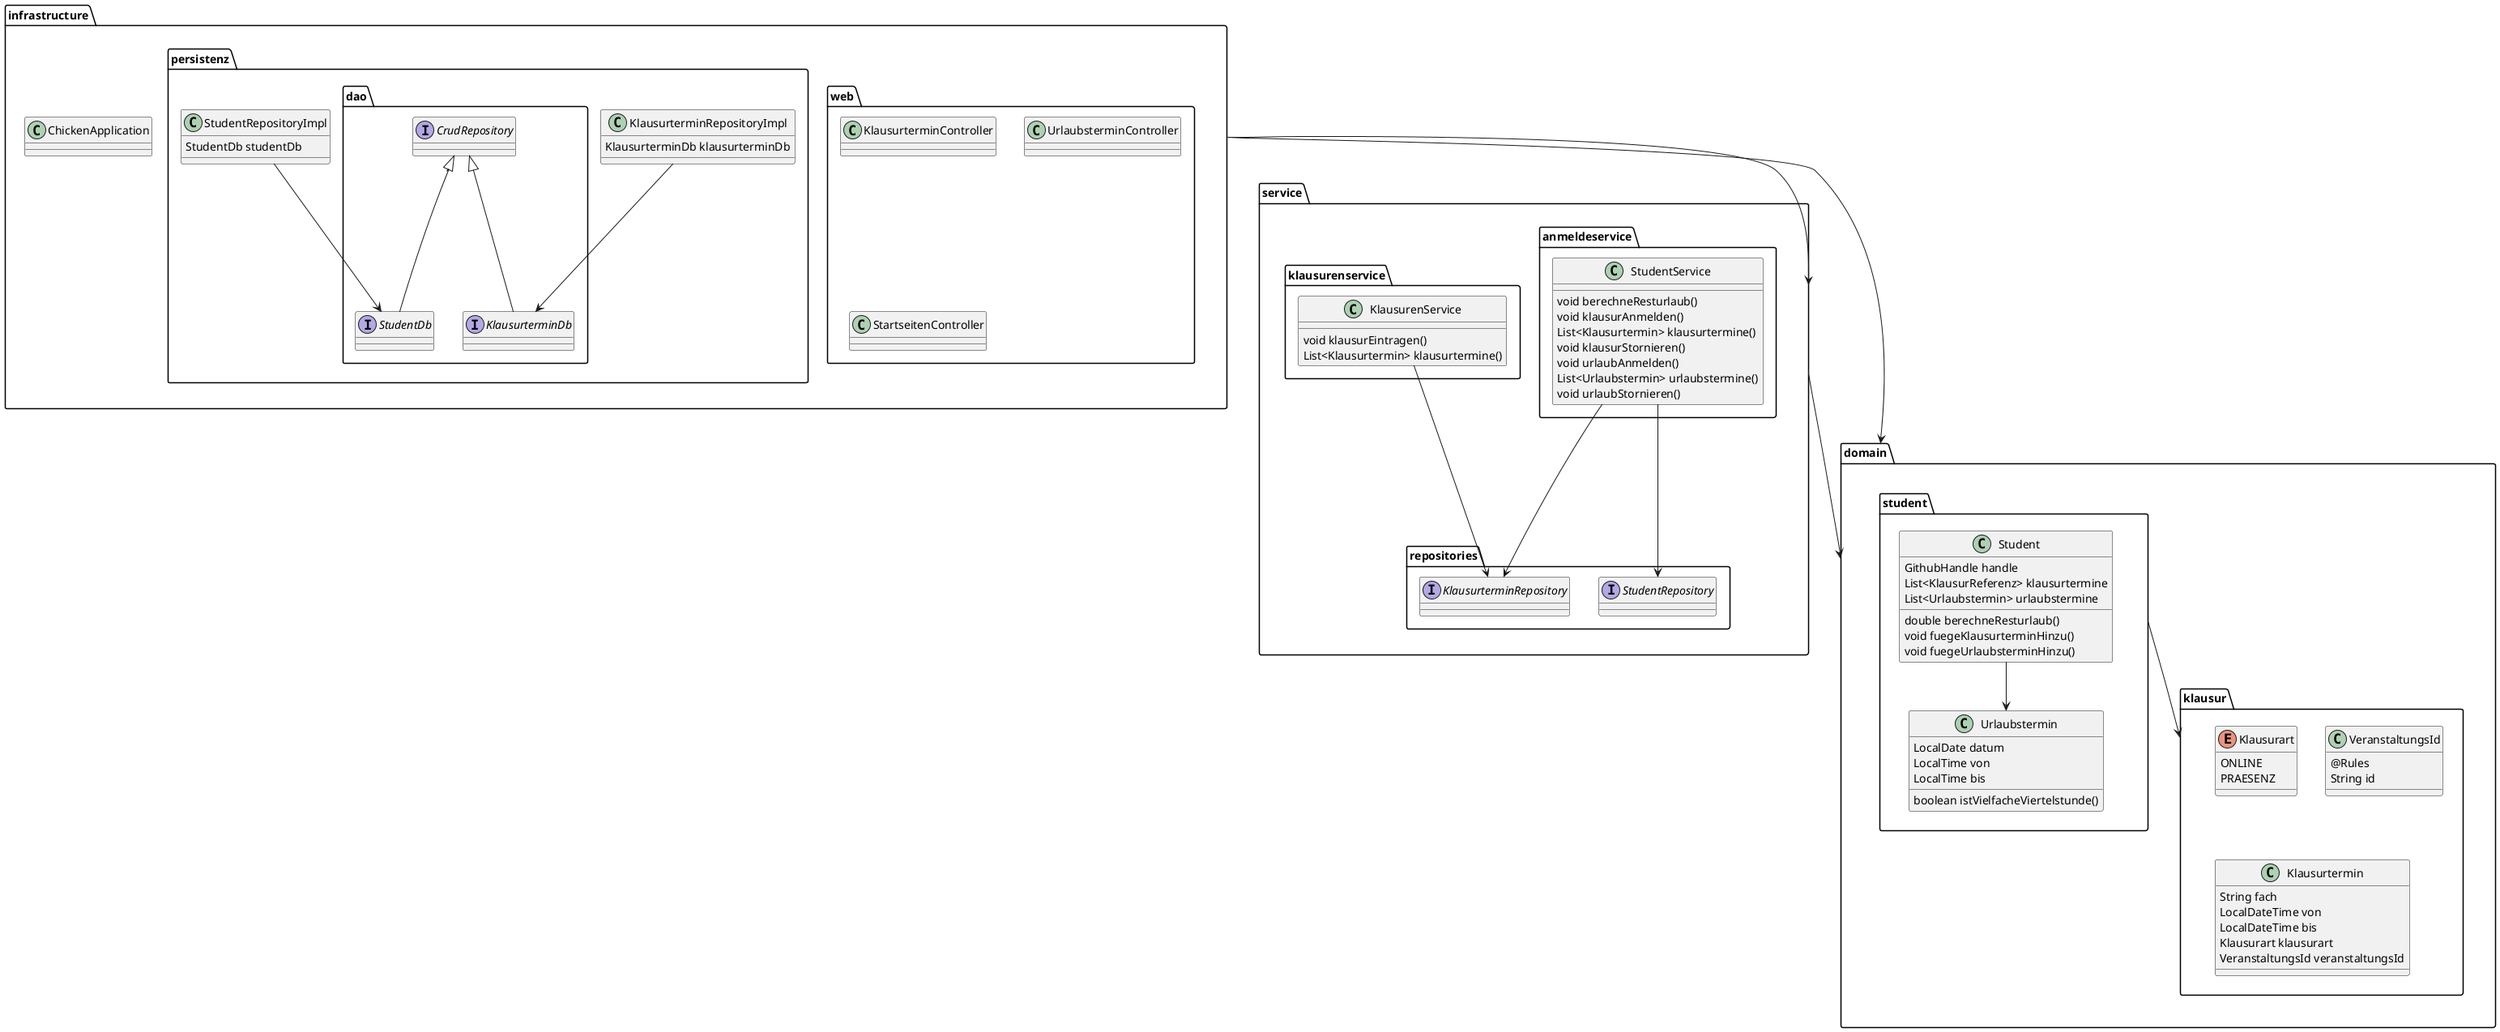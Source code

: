 @startuml

package domain {
    package klausur {
        enum Klausurart {
            ONLINE
            PRAESENZ
        }

        class VeranstaltungsId {
            @Rules
            String id
        }

        class Klausurtermin {
            String fach
            LocalDateTime von
            LocalDateTime bis
            Klausurart klausurart
            VeranstaltungsId veranstaltungsId
        }
    }

    package student {
        class Urlaubstermin {
            LocalDate datum
            LocalTime von
            LocalTime bis
            boolean istVielfacheViertelstunde()
        }
        class Student {
            GithubHandle handle
            List<KlausurReferenz> klausurtermine
            List<Urlaubstermin> urlaubstermine
            double berechneResturlaub()
            void fuegeKlausurterminHinzu()
            void fuegeUrlaubsterminHinzu()
        }

        Student --> Urlaubstermin
    }
    student --> klausur

}

package service {
    package anmeldeservice {
        class StudentService {
            void berechneResturlaub()
            void klausurAnmelden()
            List<Klausurtermin> klausurtermine()
            void klausurStornieren()
            void urlaubAnmelden()
            List<Urlaubstermin> urlaubstermine()
            void urlaubStornieren()
        }
    }

    package klausurenservice {
        class KlausurenService {
            void klausurEintragen()
            List<Klausurtermin> klausurtermine()
        }
    }
    package repositories {
        interface KlausurterminRepository {}
        interface StudentRepository {}
    }
    KlausurenService --> KlausurterminRepository
    StudentService --> StudentRepository
    StudentService --> KlausurterminRepository

}

package infrastructure {
    class ChickenApplication {}
    package web {
        class KlausurterminController {}
        class UrlaubsterminController {}
        class StartseitenController {}
    }
    package persistenz {

        package dao {
            interface KlausurterminDb extends CrudRepository {}
            interface StudentDb extends CrudRepository {}
        }
        class KlausurterminRepositoryImpl {
            KlausurterminDb klausurterminDb
        }
        class StudentRepositoryImpl {
            StudentDb studentDb
        }

        StudentRepositoryImpl --> StudentDb
        KlausurterminRepositoryImpl --> KlausurterminDb
    }
}

service --> domain
infrastructure --> service
infrastructure --> domain

@enduml